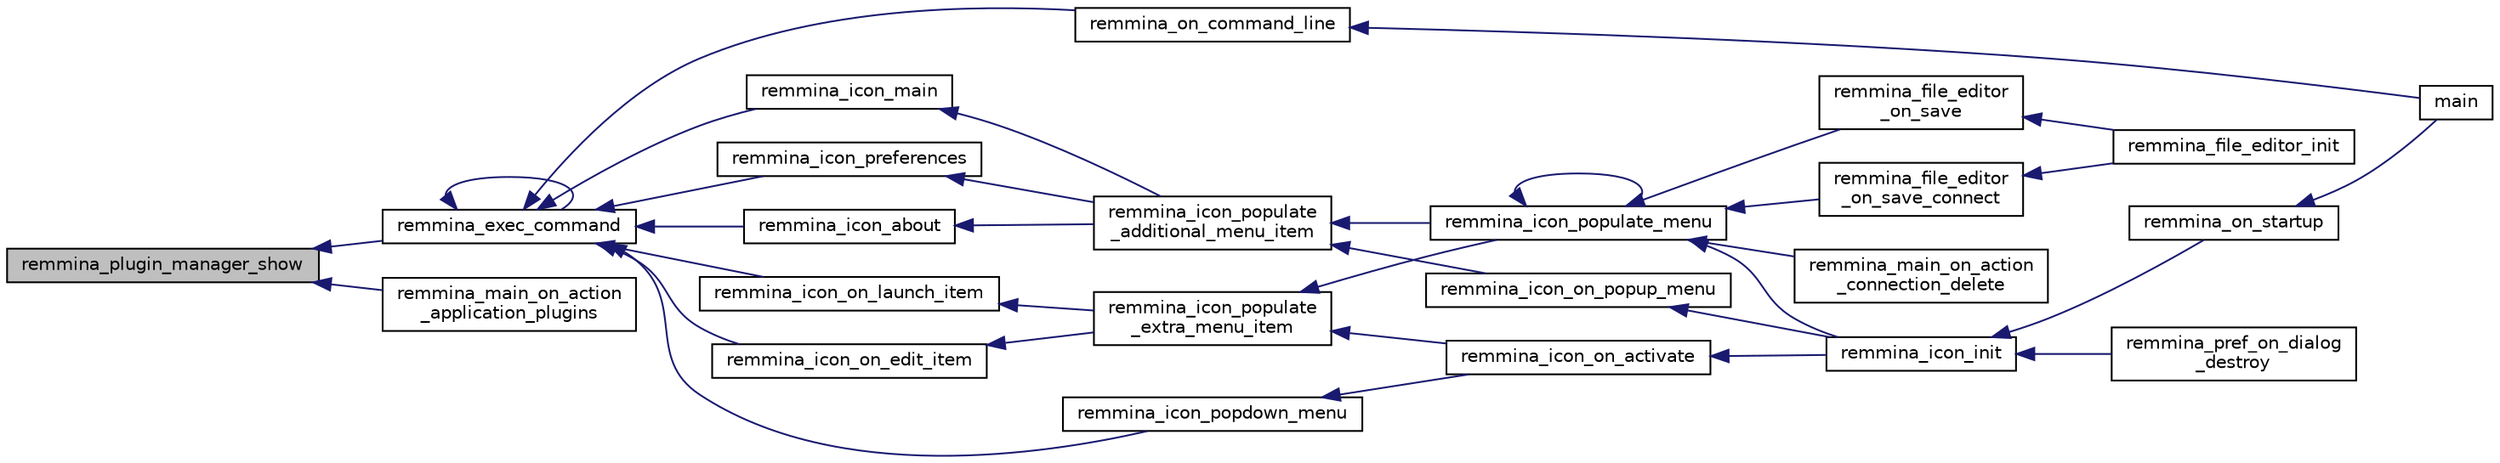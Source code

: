 digraph "remmina_plugin_manager_show"
{
  edge [fontname="Helvetica",fontsize="10",labelfontname="Helvetica",labelfontsize="10"];
  node [fontname="Helvetica",fontsize="10",shape=record];
  rankdir="LR";
  Node794 [label="remmina_plugin_manager_show",height=0.2,width=0.4,color="black", fillcolor="grey75", style="filled", fontcolor="black"];
  Node794 -> Node795 [dir="back",color="midnightblue",fontsize="10",style="solid",fontname="Helvetica"];
  Node795 [label="remmina_exec_command",height=0.2,width=0.4,color="black", fillcolor="white", style="filled",URL="$remmina__exec_8h.html#a424cabdcff647797061e7482049d62a7"];
  Node795 -> Node796 [dir="back",color="midnightblue",fontsize="10",style="solid",fontname="Helvetica"];
  Node796 [label="remmina_on_command_line",height=0.2,width=0.4,color="black", fillcolor="white", style="filled",URL="$remmina_8c.html#aeb286fc5bd52ab5382ab8cb495dc2914"];
  Node796 -> Node797 [dir="back",color="midnightblue",fontsize="10",style="solid",fontname="Helvetica"];
  Node797 [label="main",height=0.2,width=0.4,color="black", fillcolor="white", style="filled",URL="$remmina_8c.html#a0ddf1224851353fc92bfbff6f499fa97"];
  Node795 -> Node795 [dir="back",color="midnightblue",fontsize="10",style="solid",fontname="Helvetica"];
  Node795 -> Node798 [dir="back",color="midnightblue",fontsize="10",style="solid",fontname="Helvetica"];
  Node798 [label="remmina_icon_main",height=0.2,width=0.4,color="black", fillcolor="white", style="filled",URL="$remmina__icon_8c.html#a920476110ab6410c8fc8cf734109e497"];
  Node798 -> Node799 [dir="back",color="midnightblue",fontsize="10",style="solid",fontname="Helvetica"];
  Node799 [label="remmina_icon_populate\l_additional_menu_item",height=0.2,width=0.4,color="black", fillcolor="white", style="filled",URL="$remmina__icon_8c.html#a8aaf73ed94cf20dcce1c7be26262cb56"];
  Node799 -> Node800 [dir="back",color="midnightblue",fontsize="10",style="solid",fontname="Helvetica"];
  Node800 [label="remmina_icon_populate_menu",height=0.2,width=0.4,color="black", fillcolor="white", style="filled",URL="$remmina__icon_8h.html#af80ed314f91d653237249d839c7fc3b2"];
  Node800 -> Node801 [dir="back",color="midnightblue",fontsize="10",style="solid",fontname="Helvetica"];
  Node801 [label="remmina_file_editor\l_on_save",height=0.2,width=0.4,color="black", fillcolor="white", style="filled",URL="$remmina__file__editor_8c.html#ac2a5cf9cdcf640986e245eb04be9c4ad"];
  Node801 -> Node802 [dir="back",color="midnightblue",fontsize="10",style="solid",fontname="Helvetica"];
  Node802 [label="remmina_file_editor_init",height=0.2,width=0.4,color="black", fillcolor="white", style="filled",URL="$remmina__file__editor_8c.html#a9afd8d41c66f547320930eb331f3124d"];
  Node800 -> Node803 [dir="back",color="midnightblue",fontsize="10",style="solid",fontname="Helvetica"];
  Node803 [label="remmina_file_editor\l_on_save_connect",height=0.2,width=0.4,color="black", fillcolor="white", style="filled",URL="$remmina__file__editor_8c.html#a57224f3f69f04f398de563b71be6b18e"];
  Node803 -> Node802 [dir="back",color="midnightblue",fontsize="10",style="solid",fontname="Helvetica"];
  Node800 -> Node800 [dir="back",color="midnightblue",fontsize="10",style="solid",fontname="Helvetica"];
  Node800 -> Node804 [dir="back",color="midnightblue",fontsize="10",style="solid",fontname="Helvetica"];
  Node804 [label="remmina_icon_init",height=0.2,width=0.4,color="black", fillcolor="white", style="filled",URL="$remmina__icon_8h.html#a741c81815e562f40672c4485172306d6"];
  Node804 -> Node805 [dir="back",color="midnightblue",fontsize="10",style="solid",fontname="Helvetica"];
  Node805 [label="remmina_on_startup",height=0.2,width=0.4,color="black", fillcolor="white", style="filled",URL="$remmina_8c.html#a26d2c20be18ff44f239b756f1d5be01a"];
  Node805 -> Node797 [dir="back",color="midnightblue",fontsize="10",style="solid",fontname="Helvetica"];
  Node804 -> Node806 [dir="back",color="midnightblue",fontsize="10",style="solid",fontname="Helvetica"];
  Node806 [label="remmina_pref_on_dialog\l_destroy",height=0.2,width=0.4,color="black", fillcolor="white", style="filled",URL="$remmina__pref__dialog_8c.html#ab9776574663e2c3fcb793ec70887336d"];
  Node800 -> Node807 [dir="back",color="midnightblue",fontsize="10",style="solid",fontname="Helvetica"];
  Node807 [label="remmina_main_on_action\l_connection_delete",height=0.2,width=0.4,color="black", fillcolor="white", style="filled",URL="$remmina__main_8c.html#aa0cd57e00874ae6ca8b0ee83213267da"];
  Node799 -> Node808 [dir="back",color="midnightblue",fontsize="10",style="solid",fontname="Helvetica"];
  Node808 [label="remmina_icon_on_popup_menu",height=0.2,width=0.4,color="black", fillcolor="white", style="filled",URL="$remmina__icon_8c.html#a95b917790eeb38e48137018796bdda93"];
  Node808 -> Node804 [dir="back",color="midnightblue",fontsize="10",style="solid",fontname="Helvetica"];
  Node795 -> Node809 [dir="back",color="midnightblue",fontsize="10",style="solid",fontname="Helvetica"];
  Node809 [label="remmina_icon_preferences",height=0.2,width=0.4,color="black", fillcolor="white", style="filled",URL="$remmina__icon_8c.html#ad3b0e3d12e4854eae05b1afea19da404"];
  Node809 -> Node799 [dir="back",color="midnightblue",fontsize="10",style="solid",fontname="Helvetica"];
  Node795 -> Node810 [dir="back",color="midnightblue",fontsize="10",style="solid",fontname="Helvetica"];
  Node810 [label="remmina_icon_about",height=0.2,width=0.4,color="black", fillcolor="white", style="filled",URL="$remmina__icon_8c.html#a5cdf1958ef01e49889bcee2e90e2cf71"];
  Node810 -> Node799 [dir="back",color="midnightblue",fontsize="10",style="solid",fontname="Helvetica"];
  Node795 -> Node811 [dir="back",color="midnightblue",fontsize="10",style="solid",fontname="Helvetica"];
  Node811 [label="remmina_icon_on_launch_item",height=0.2,width=0.4,color="black", fillcolor="white", style="filled",URL="$remmina__icon_8c.html#ad1699688680e12abcfd5c74dd2f76d83"];
  Node811 -> Node812 [dir="back",color="midnightblue",fontsize="10",style="solid",fontname="Helvetica"];
  Node812 [label="remmina_icon_populate\l_extra_menu_item",height=0.2,width=0.4,color="black", fillcolor="white", style="filled",URL="$remmina__icon_8c.html#a2847311861df3a2f1c8bbcd35cf3fd6f"];
  Node812 -> Node800 [dir="back",color="midnightblue",fontsize="10",style="solid",fontname="Helvetica"];
  Node812 -> Node813 [dir="back",color="midnightblue",fontsize="10",style="solid",fontname="Helvetica"];
  Node813 [label="remmina_icon_on_activate",height=0.2,width=0.4,color="black", fillcolor="white", style="filled",URL="$remmina__icon_8c.html#af175fef31eb95974094088235b3a2b1d"];
  Node813 -> Node804 [dir="back",color="midnightblue",fontsize="10",style="solid",fontname="Helvetica"];
  Node795 -> Node814 [dir="back",color="midnightblue",fontsize="10",style="solid",fontname="Helvetica"];
  Node814 [label="remmina_icon_on_edit_item",height=0.2,width=0.4,color="black", fillcolor="white", style="filled",URL="$remmina__icon_8c.html#af8708120906a8dc41a7998ebf9ecd129"];
  Node814 -> Node812 [dir="back",color="midnightblue",fontsize="10",style="solid",fontname="Helvetica"];
  Node795 -> Node815 [dir="back",color="midnightblue",fontsize="10",style="solid",fontname="Helvetica"];
  Node815 [label="remmina_icon_popdown_menu",height=0.2,width=0.4,color="black", fillcolor="white", style="filled",URL="$remmina__icon_8c.html#a444be76e3c3a065279c5f9abc7fae833"];
  Node815 -> Node813 [dir="back",color="midnightblue",fontsize="10",style="solid",fontname="Helvetica"];
  Node794 -> Node816 [dir="back",color="midnightblue",fontsize="10",style="solid",fontname="Helvetica"];
  Node816 [label="remmina_main_on_action\l_application_plugins",height=0.2,width=0.4,color="black", fillcolor="white", style="filled",URL="$remmina__main_8c.html#a0c471479d9ce5817dcc1f085ff4d8688"];
}
